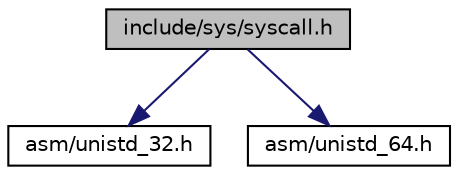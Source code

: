 digraph "include/sys/syscall.h"
{
 // LATEX_PDF_SIZE
  edge [fontname="Helvetica",fontsize="10",labelfontname="Helvetica",labelfontsize="10"];
  node [fontname="Helvetica",fontsize="10",shape=record];
  Node1 [label="include/sys/syscall.h",height=0.2,width=0.4,color="black", fillcolor="grey75", style="filled", fontcolor="black",tooltip=" "];
  Node1 -> Node2 [color="midnightblue",fontsize="10",style="solid",fontname="Helvetica"];
  Node2 [label="asm/unistd_32.h",height=0.2,width=0.4,color="black", fillcolor="white", style="filled",URL="$unistd__32_8h.html",tooltip=" "];
  Node1 -> Node3 [color="midnightblue",fontsize="10",style="solid",fontname="Helvetica"];
  Node3 [label="asm/unistd_64.h",height=0.2,width=0.4,color="black", fillcolor="white", style="filled",URL="$unistd__64_8h.html",tooltip=" "];
}
